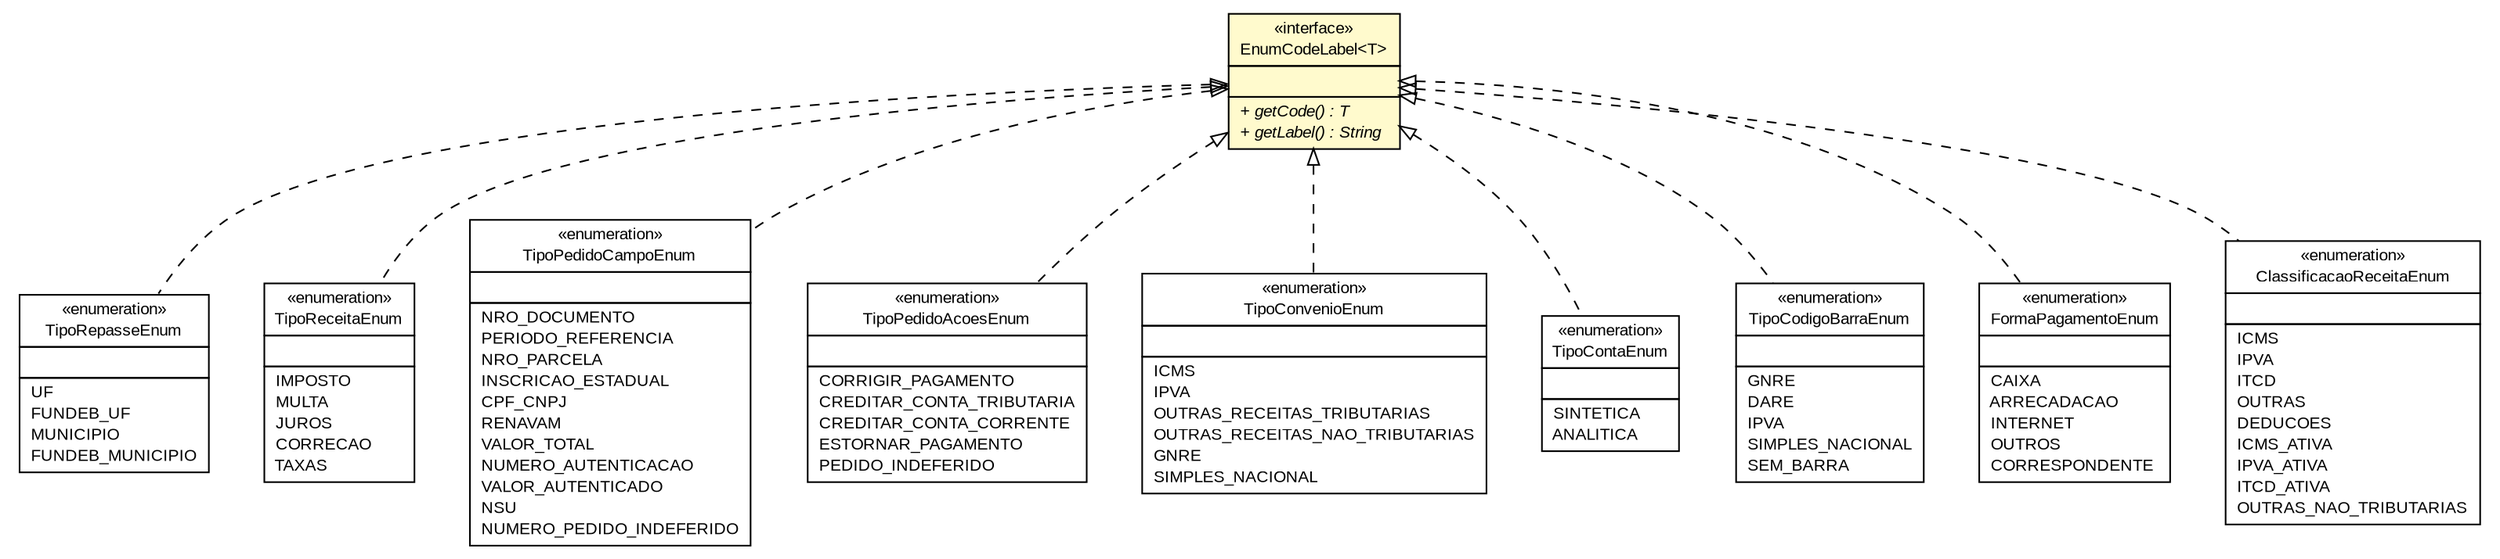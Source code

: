 #!/usr/local/bin/dot
#
# Class diagram 
# Generated by UMLGraph version R5_6 (http://www.umlgraph.org/)
#

digraph G {
	edge [fontname="arial",fontsize=10,labelfontname="arial",labelfontsize=10];
	node [fontname="arial",fontsize=10,shape=plaintext];
	nodesep=0.25;
	ranksep=0.5;
	// br.gov.to.sefaz.business.managedbean.EnumCodeLabel<T>
	c42016 [label=<<table title="br.gov.to.sefaz.business.managedbean.EnumCodeLabel" border="0" cellborder="1" cellspacing="0" cellpadding="2" port="p" bgcolor="lemonChiffon" href="./EnumCodeLabel.html">
		<tr><td><table border="0" cellspacing="0" cellpadding="1">
<tr><td align="center" balign="center"> &#171;interface&#187; </td></tr>
<tr><td align="center" balign="center"> EnumCodeLabel&lt;T&gt; </td></tr>
		</table></td></tr>
		<tr><td><table border="0" cellspacing="0" cellpadding="1">
<tr><td align="left" balign="left">  </td></tr>
		</table></td></tr>
		<tr><td><table border="0" cellspacing="0" cellpadding="1">
<tr><td align="left" balign="left"><font face="arial italic" point-size="10.0"> + getCode() : T </font></td></tr>
<tr><td align="left" balign="left"><font face="arial italic" point-size="10.0"> + getLabel() : String </font></td></tr>
		</table></td></tr>
		</table>>, URL="./EnumCodeLabel.html", fontname="arial", fontcolor="black", fontsize=10.0];
	// br.gov.to.sefaz.arr.parametros.persistence.enums.TipoRepasseEnum
	c42211 [label=<<table title="br.gov.to.sefaz.arr.parametros.persistence.enums.TipoRepasseEnum" border="0" cellborder="1" cellspacing="0" cellpadding="2" port="p" href="../../arr/parametros/persistence/enums/TipoRepasseEnum.html">
		<tr><td><table border="0" cellspacing="0" cellpadding="1">
<tr><td align="center" balign="center"> &#171;enumeration&#187; </td></tr>
<tr><td align="center" balign="center"> TipoRepasseEnum </td></tr>
		</table></td></tr>
		<tr><td><table border="0" cellspacing="0" cellpadding="1">
<tr><td align="left" balign="left">  </td></tr>
		</table></td></tr>
		<tr><td><table border="0" cellspacing="0" cellpadding="1">
<tr><td align="left" balign="left"> UF </td></tr>
<tr><td align="left" balign="left"> FUNDEB_UF </td></tr>
<tr><td align="left" balign="left"> MUNICIPIO </td></tr>
<tr><td align="left" balign="left"> FUNDEB_MUNICIPIO </td></tr>
		</table></td></tr>
		</table>>, URL="../../arr/parametros/persistence/enums/TipoRepasseEnum.html", fontname="arial", fontcolor="black", fontsize=10.0];
	// br.gov.to.sefaz.arr.parametros.persistence.enums.TipoReceitaEnum
	c42212 [label=<<table title="br.gov.to.sefaz.arr.parametros.persistence.enums.TipoReceitaEnum" border="0" cellborder="1" cellspacing="0" cellpadding="2" port="p" href="../../arr/parametros/persistence/enums/TipoReceitaEnum.html">
		<tr><td><table border="0" cellspacing="0" cellpadding="1">
<tr><td align="center" balign="center"> &#171;enumeration&#187; </td></tr>
<tr><td align="center" balign="center"> TipoReceitaEnum </td></tr>
		</table></td></tr>
		<tr><td><table border="0" cellspacing="0" cellpadding="1">
<tr><td align="left" balign="left">  </td></tr>
		</table></td></tr>
		<tr><td><table border="0" cellspacing="0" cellpadding="1">
<tr><td align="left" balign="left"> IMPOSTO </td></tr>
<tr><td align="left" balign="left"> MULTA </td></tr>
<tr><td align="left" balign="left"> JUROS </td></tr>
<tr><td align="left" balign="left"> CORRECAO </td></tr>
<tr><td align="left" balign="left"> TAXAS </td></tr>
		</table></td></tr>
		</table>>, URL="../../arr/parametros/persistence/enums/TipoReceitaEnum.html", fontname="arial", fontcolor="black", fontsize=10.0];
	// br.gov.to.sefaz.arr.parametros.persistence.enums.TipoPedidoCampoEnum
	c42213 [label=<<table title="br.gov.to.sefaz.arr.parametros.persistence.enums.TipoPedidoCampoEnum" border="0" cellborder="1" cellspacing="0" cellpadding="2" port="p" href="../../arr/parametros/persistence/enums/TipoPedidoCampoEnum.html">
		<tr><td><table border="0" cellspacing="0" cellpadding="1">
<tr><td align="center" balign="center"> &#171;enumeration&#187; </td></tr>
<tr><td align="center" balign="center"> TipoPedidoCampoEnum </td></tr>
		</table></td></tr>
		<tr><td><table border="0" cellspacing="0" cellpadding="1">
<tr><td align="left" balign="left">  </td></tr>
		</table></td></tr>
		<tr><td><table border="0" cellspacing="0" cellpadding="1">
<tr><td align="left" balign="left"> NRO_DOCUMENTO </td></tr>
<tr><td align="left" balign="left"> PERIODO_REFERENCIA </td></tr>
<tr><td align="left" balign="left"> NRO_PARCELA </td></tr>
<tr><td align="left" balign="left"> INSCRICAO_ESTADUAL </td></tr>
<tr><td align="left" balign="left"> CPF_CNPJ </td></tr>
<tr><td align="left" balign="left"> RENAVAM </td></tr>
<tr><td align="left" balign="left"> VALOR_TOTAL </td></tr>
<tr><td align="left" balign="left"> NUMERO_AUTENTICACAO </td></tr>
<tr><td align="left" balign="left"> VALOR_AUTENTICADO </td></tr>
<tr><td align="left" balign="left"> NSU </td></tr>
<tr><td align="left" balign="left"> NUMERO_PEDIDO_INDEFERIDO </td></tr>
		</table></td></tr>
		</table>>, URL="../../arr/parametros/persistence/enums/TipoPedidoCampoEnum.html", fontname="arial", fontcolor="black", fontsize=10.0];
	// br.gov.to.sefaz.arr.parametros.persistence.enums.TipoPedidoAcoesEnum
	c42214 [label=<<table title="br.gov.to.sefaz.arr.parametros.persistence.enums.TipoPedidoAcoesEnum" border="0" cellborder="1" cellspacing="0" cellpadding="2" port="p" href="../../arr/parametros/persistence/enums/TipoPedidoAcoesEnum.html">
		<tr><td><table border="0" cellspacing="0" cellpadding="1">
<tr><td align="center" balign="center"> &#171;enumeration&#187; </td></tr>
<tr><td align="center" balign="center"> TipoPedidoAcoesEnum </td></tr>
		</table></td></tr>
		<tr><td><table border="0" cellspacing="0" cellpadding="1">
<tr><td align="left" balign="left">  </td></tr>
		</table></td></tr>
		<tr><td><table border="0" cellspacing="0" cellpadding="1">
<tr><td align="left" balign="left"> CORRIGIR_PAGAMENTO </td></tr>
<tr><td align="left" balign="left"> CREDITAR_CONTA_TRIBUTARIA </td></tr>
<tr><td align="left" balign="left"> CREDITAR_CONTA_CORRENTE </td></tr>
<tr><td align="left" balign="left"> ESTORNAR_PAGAMENTO </td></tr>
<tr><td align="left" balign="left"> PEDIDO_INDEFERIDO </td></tr>
		</table></td></tr>
		</table>>, URL="../../arr/parametros/persistence/enums/TipoPedidoAcoesEnum.html", fontname="arial", fontcolor="black", fontsize=10.0];
	// br.gov.to.sefaz.arr.parametros.persistence.enums.TipoConvenioEnum
	c42215 [label=<<table title="br.gov.to.sefaz.arr.parametros.persistence.enums.TipoConvenioEnum" border="0" cellborder="1" cellspacing="0" cellpadding="2" port="p" href="../../arr/parametros/persistence/enums/TipoConvenioEnum.html">
		<tr><td><table border="0" cellspacing="0" cellpadding="1">
<tr><td align="center" balign="center"> &#171;enumeration&#187; </td></tr>
<tr><td align="center" balign="center"> TipoConvenioEnum </td></tr>
		</table></td></tr>
		<tr><td><table border="0" cellspacing="0" cellpadding="1">
<tr><td align="left" balign="left">  </td></tr>
		</table></td></tr>
		<tr><td><table border="0" cellspacing="0" cellpadding="1">
<tr><td align="left" balign="left"> ICMS </td></tr>
<tr><td align="left" balign="left"> IPVA </td></tr>
<tr><td align="left" balign="left"> OUTRAS_RECEITAS_TRIBUTARIAS </td></tr>
<tr><td align="left" balign="left"> OUTRAS_RECEITAS_NAO_TRIBUTARIAS </td></tr>
<tr><td align="left" balign="left"> GNRE </td></tr>
<tr><td align="left" balign="left"> SIMPLES_NACIONAL </td></tr>
		</table></td></tr>
		</table>>, URL="../../arr/parametros/persistence/enums/TipoConvenioEnum.html", fontname="arial", fontcolor="black", fontsize=10.0];
	// br.gov.to.sefaz.arr.parametros.persistence.enums.TipoContaEnum
	c42216 [label=<<table title="br.gov.to.sefaz.arr.parametros.persistence.enums.TipoContaEnum" border="0" cellborder="1" cellspacing="0" cellpadding="2" port="p" href="../../arr/parametros/persistence/enums/TipoContaEnum.html">
		<tr><td><table border="0" cellspacing="0" cellpadding="1">
<tr><td align="center" balign="center"> &#171;enumeration&#187; </td></tr>
<tr><td align="center" balign="center"> TipoContaEnum </td></tr>
		</table></td></tr>
		<tr><td><table border="0" cellspacing="0" cellpadding="1">
<tr><td align="left" balign="left">  </td></tr>
		</table></td></tr>
		<tr><td><table border="0" cellspacing="0" cellpadding="1">
<tr><td align="left" balign="left"> SINTETICA </td></tr>
<tr><td align="left" balign="left"> ANALITICA </td></tr>
		</table></td></tr>
		</table>>, URL="../../arr/parametros/persistence/enums/TipoContaEnum.html", fontname="arial", fontcolor="black", fontsize=10.0];
	// br.gov.to.sefaz.arr.parametros.persistence.enums.TipoCodigoBarraEnum
	c42217 [label=<<table title="br.gov.to.sefaz.arr.parametros.persistence.enums.TipoCodigoBarraEnum" border="0" cellborder="1" cellspacing="0" cellpadding="2" port="p" href="../../arr/parametros/persistence/enums/TipoCodigoBarraEnum.html">
		<tr><td><table border="0" cellspacing="0" cellpadding="1">
<tr><td align="center" balign="center"> &#171;enumeration&#187; </td></tr>
<tr><td align="center" balign="center"> TipoCodigoBarraEnum </td></tr>
		</table></td></tr>
		<tr><td><table border="0" cellspacing="0" cellpadding="1">
<tr><td align="left" balign="left">  </td></tr>
		</table></td></tr>
		<tr><td><table border="0" cellspacing="0" cellpadding="1">
<tr><td align="left" balign="left"> GNRE </td></tr>
<tr><td align="left" balign="left"> DARE </td></tr>
<tr><td align="left" balign="left"> IPVA </td></tr>
<tr><td align="left" balign="left"> SIMPLES_NACIONAL </td></tr>
<tr><td align="left" balign="left"> SEM_BARRA </td></tr>
		</table></td></tr>
		</table>>, URL="../../arr/parametros/persistence/enums/TipoCodigoBarraEnum.html", fontname="arial", fontcolor="black", fontsize=10.0];
	// br.gov.to.sefaz.arr.parametros.persistence.enums.FormaPagamentoEnum
	c42218 [label=<<table title="br.gov.to.sefaz.arr.parametros.persistence.enums.FormaPagamentoEnum" border="0" cellborder="1" cellspacing="0" cellpadding="2" port="p" href="../../arr/parametros/persistence/enums/FormaPagamentoEnum.html">
		<tr><td><table border="0" cellspacing="0" cellpadding="1">
<tr><td align="center" balign="center"> &#171;enumeration&#187; </td></tr>
<tr><td align="center" balign="center"> FormaPagamentoEnum </td></tr>
		</table></td></tr>
		<tr><td><table border="0" cellspacing="0" cellpadding="1">
<tr><td align="left" balign="left">  </td></tr>
		</table></td></tr>
		<tr><td><table border="0" cellspacing="0" cellpadding="1">
<tr><td align="left" balign="left"> CAIXA </td></tr>
<tr><td align="left" balign="left"> ARRECADACAO </td></tr>
<tr><td align="left" balign="left"> INTERNET </td></tr>
<tr><td align="left" balign="left"> OUTROS </td></tr>
<tr><td align="left" balign="left"> CORRESPONDENTE </td></tr>
		</table></td></tr>
		</table>>, URL="../../arr/parametros/persistence/enums/FormaPagamentoEnum.html", fontname="arial", fontcolor="black", fontsize=10.0];
	// br.gov.to.sefaz.arr.parametros.persistence.enums.ClassificacaoReceitaEnum
	c42219 [label=<<table title="br.gov.to.sefaz.arr.parametros.persistence.enums.ClassificacaoReceitaEnum" border="0" cellborder="1" cellspacing="0" cellpadding="2" port="p" href="../../arr/parametros/persistence/enums/ClassificacaoReceitaEnum.html">
		<tr><td><table border="0" cellspacing="0" cellpadding="1">
<tr><td align="center" balign="center"> &#171;enumeration&#187; </td></tr>
<tr><td align="center" balign="center"> ClassificacaoReceitaEnum </td></tr>
		</table></td></tr>
		<tr><td><table border="0" cellspacing="0" cellpadding="1">
<tr><td align="left" balign="left">  </td></tr>
		</table></td></tr>
		<tr><td><table border="0" cellspacing="0" cellpadding="1">
<tr><td align="left" balign="left"> ICMS </td></tr>
<tr><td align="left" balign="left"> IPVA </td></tr>
<tr><td align="left" balign="left"> ITCD </td></tr>
<tr><td align="left" balign="left"> OUTRAS </td></tr>
<tr><td align="left" balign="left"> DEDUCOES </td></tr>
<tr><td align="left" balign="left"> ICMS_ATIVA </td></tr>
<tr><td align="left" balign="left"> IPVA_ATIVA </td></tr>
<tr><td align="left" balign="left"> ITCD_ATIVA </td></tr>
<tr><td align="left" balign="left"> OUTRAS_NAO_TRIBUTARIAS </td></tr>
		</table></td></tr>
		</table>>, URL="../../arr/parametros/persistence/enums/ClassificacaoReceitaEnum.html", fontname="arial", fontcolor="black", fontsize=10.0];
	//br.gov.to.sefaz.arr.parametros.persistence.enums.TipoRepasseEnum implements br.gov.to.sefaz.business.managedbean.EnumCodeLabel<T>
	c42016:p -> c42211:p [dir=back,arrowtail=empty,style=dashed];
	//br.gov.to.sefaz.arr.parametros.persistence.enums.TipoReceitaEnum implements br.gov.to.sefaz.business.managedbean.EnumCodeLabel<T>
	c42016:p -> c42212:p [dir=back,arrowtail=empty,style=dashed];
	//br.gov.to.sefaz.arr.parametros.persistence.enums.TipoPedidoCampoEnum implements br.gov.to.sefaz.business.managedbean.EnumCodeLabel<T>
	c42016:p -> c42213:p [dir=back,arrowtail=empty,style=dashed];
	//br.gov.to.sefaz.arr.parametros.persistence.enums.TipoPedidoAcoesEnum implements br.gov.to.sefaz.business.managedbean.EnumCodeLabel<T>
	c42016:p -> c42214:p [dir=back,arrowtail=empty,style=dashed];
	//br.gov.to.sefaz.arr.parametros.persistence.enums.TipoConvenioEnum implements br.gov.to.sefaz.business.managedbean.EnumCodeLabel<T>
	c42016:p -> c42215:p [dir=back,arrowtail=empty,style=dashed];
	//br.gov.to.sefaz.arr.parametros.persistence.enums.TipoContaEnum implements br.gov.to.sefaz.business.managedbean.EnumCodeLabel<T>
	c42016:p -> c42216:p [dir=back,arrowtail=empty,style=dashed];
	//br.gov.to.sefaz.arr.parametros.persistence.enums.TipoCodigoBarraEnum implements br.gov.to.sefaz.business.managedbean.EnumCodeLabel<T>
	c42016:p -> c42217:p [dir=back,arrowtail=empty,style=dashed];
	//br.gov.to.sefaz.arr.parametros.persistence.enums.FormaPagamentoEnum implements br.gov.to.sefaz.business.managedbean.EnumCodeLabel<T>
	c42016:p -> c42218:p [dir=back,arrowtail=empty,style=dashed];
	//br.gov.to.sefaz.arr.parametros.persistence.enums.ClassificacaoReceitaEnum implements br.gov.to.sefaz.business.managedbean.EnumCodeLabel<T>
	c42016:p -> c42219:p [dir=back,arrowtail=empty,style=dashed];
}

